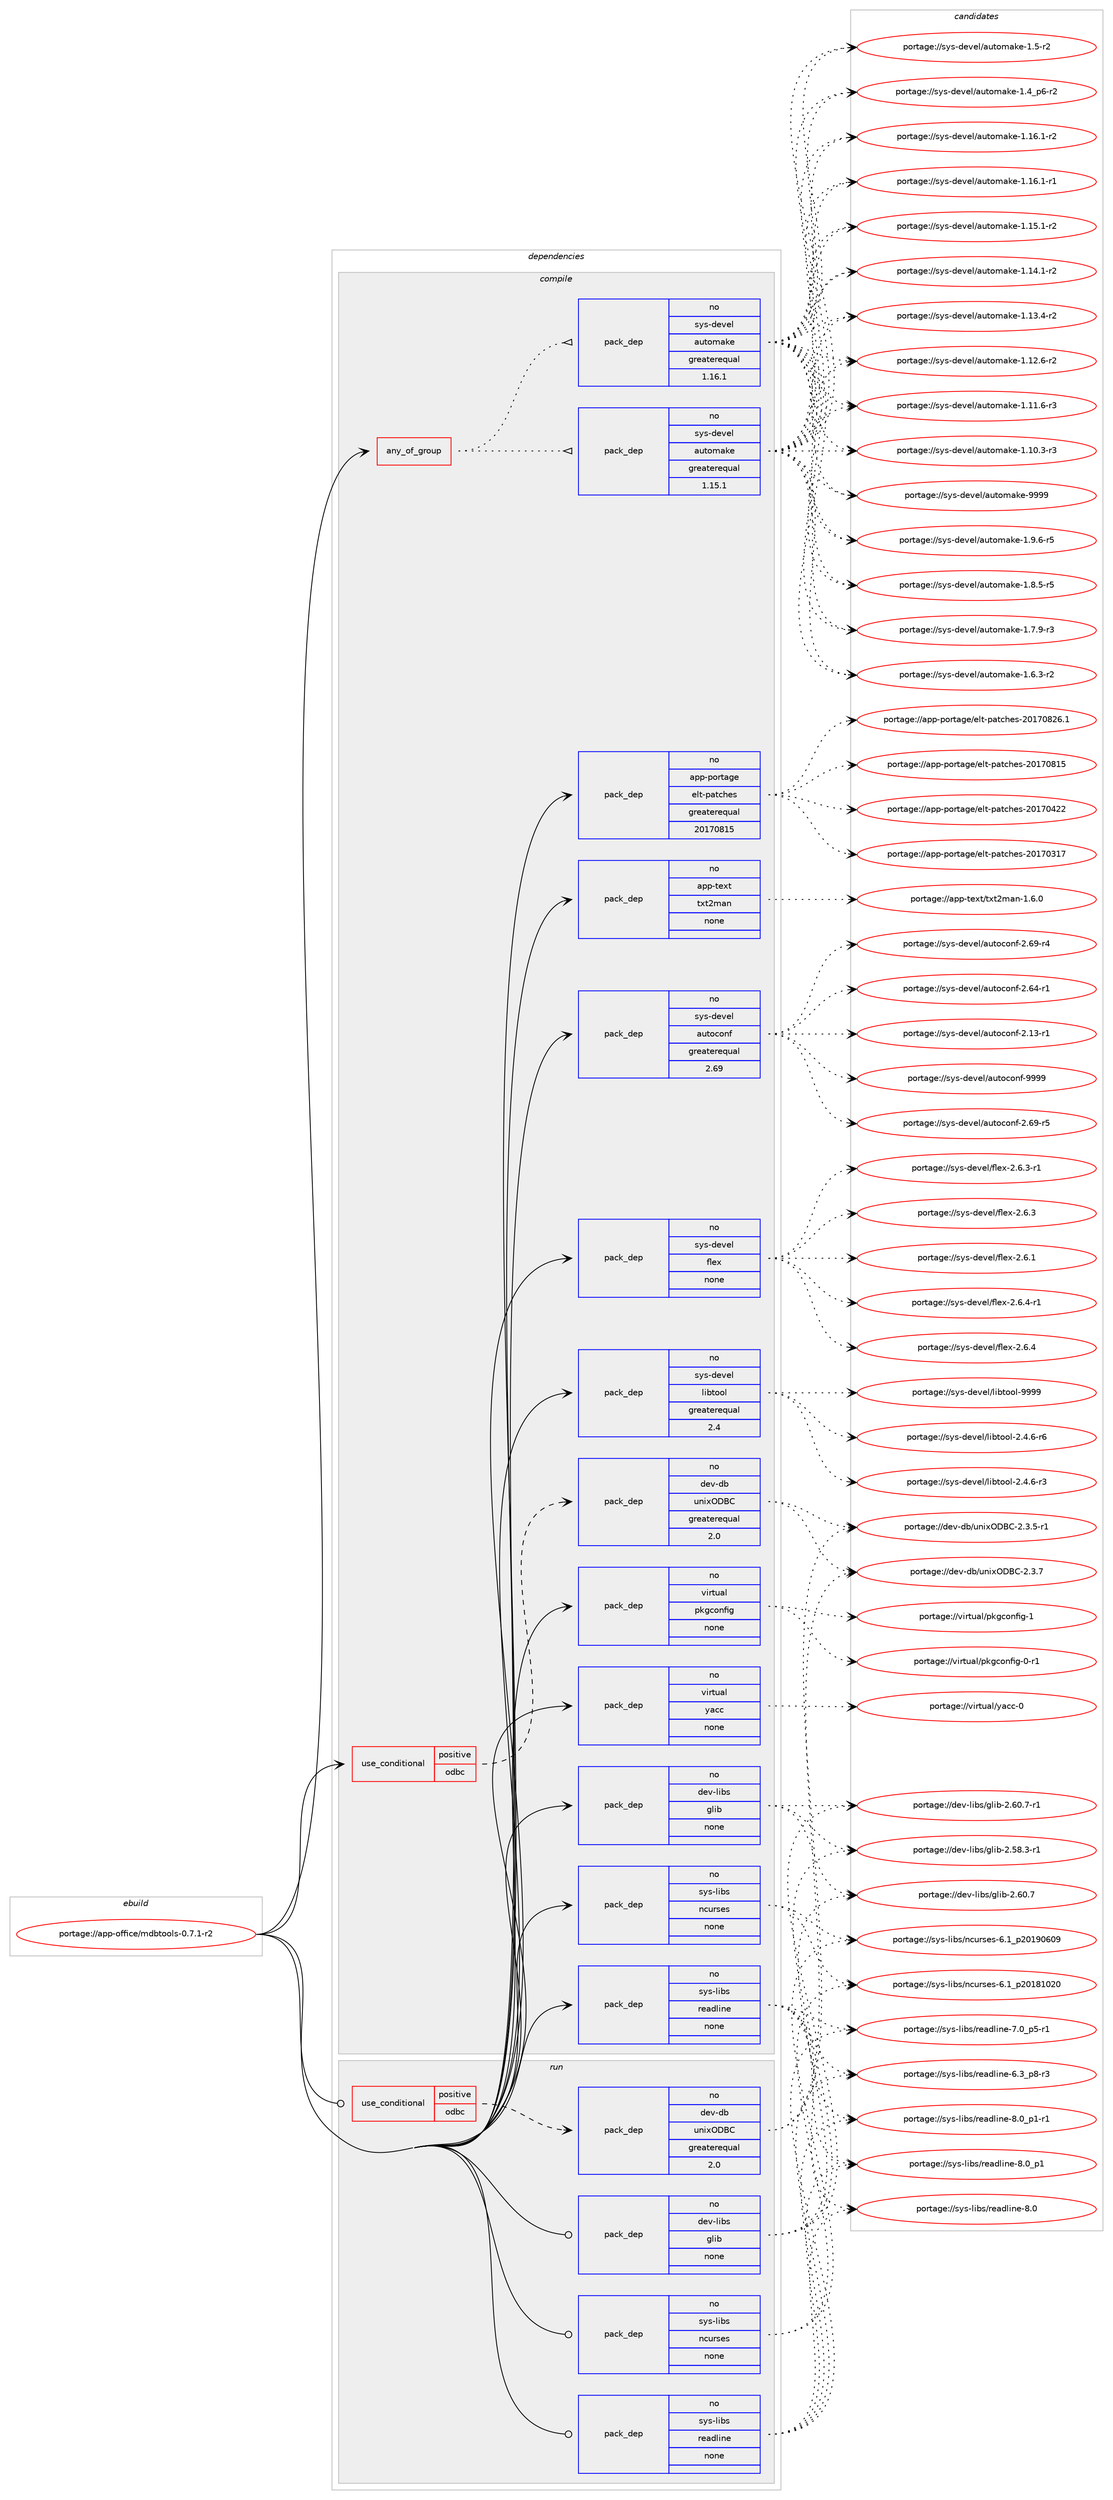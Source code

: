 digraph prolog {

# *************
# Graph options
# *************

newrank=true;
concentrate=true;
compound=true;
graph [rankdir=LR,fontname=Helvetica,fontsize=10,ranksep=1.5];#, ranksep=2.5, nodesep=0.2];
edge  [arrowhead=vee];
node  [fontname=Helvetica,fontsize=10];

# **********
# The ebuild
# **********

subgraph cluster_leftcol {
color=gray;
label=<<i>ebuild</i>>;
id [label="portage://app-office/mdbtools-0.7.1-r2", color=red, width=4, href="../app-office/mdbtools-0.7.1-r2.svg"];
}

# ****************
# The dependencies
# ****************

subgraph cluster_midcol {
color=gray;
label=<<i>dependencies</i>>;
subgraph cluster_compile {
fillcolor="#eeeeee";
style=filled;
label=<<i>compile</i>>;
subgraph any7828 {
dependency604631 [label=<<TABLE BORDER="0" CELLBORDER="1" CELLSPACING="0" CELLPADDING="4"><TR><TD CELLPADDING="10">any_of_group</TD></TR></TABLE>>, shape=none, color=red];subgraph pack454822 {
dependency604632 [label=<<TABLE BORDER="0" CELLBORDER="1" CELLSPACING="0" CELLPADDING="4" WIDTH="220"><TR><TD ROWSPAN="6" CELLPADDING="30">pack_dep</TD></TR><TR><TD WIDTH="110">no</TD></TR><TR><TD>sys-devel</TD></TR><TR><TD>automake</TD></TR><TR><TD>greaterequal</TD></TR><TR><TD>1.16.1</TD></TR></TABLE>>, shape=none, color=blue];
}
dependency604631:e -> dependency604632:w [weight=20,style="dotted",arrowhead="oinv"];
subgraph pack454823 {
dependency604633 [label=<<TABLE BORDER="0" CELLBORDER="1" CELLSPACING="0" CELLPADDING="4" WIDTH="220"><TR><TD ROWSPAN="6" CELLPADDING="30">pack_dep</TD></TR><TR><TD WIDTH="110">no</TD></TR><TR><TD>sys-devel</TD></TR><TR><TD>automake</TD></TR><TR><TD>greaterequal</TD></TR><TR><TD>1.15.1</TD></TR></TABLE>>, shape=none, color=blue];
}
dependency604631:e -> dependency604633:w [weight=20,style="dotted",arrowhead="oinv"];
}
id:e -> dependency604631:w [weight=20,style="solid",arrowhead="vee"];
subgraph cond141705 {
dependency604634 [label=<<TABLE BORDER="0" CELLBORDER="1" CELLSPACING="0" CELLPADDING="4"><TR><TD ROWSPAN="3" CELLPADDING="10">use_conditional</TD></TR><TR><TD>positive</TD></TR><TR><TD>odbc</TD></TR></TABLE>>, shape=none, color=red];
subgraph pack454824 {
dependency604635 [label=<<TABLE BORDER="0" CELLBORDER="1" CELLSPACING="0" CELLPADDING="4" WIDTH="220"><TR><TD ROWSPAN="6" CELLPADDING="30">pack_dep</TD></TR><TR><TD WIDTH="110">no</TD></TR><TR><TD>dev-db</TD></TR><TR><TD>unixODBC</TD></TR><TR><TD>greaterequal</TD></TR><TR><TD>2.0</TD></TR></TABLE>>, shape=none, color=blue];
}
dependency604634:e -> dependency604635:w [weight=20,style="dashed",arrowhead="vee"];
}
id:e -> dependency604634:w [weight=20,style="solid",arrowhead="vee"];
subgraph pack454825 {
dependency604636 [label=<<TABLE BORDER="0" CELLBORDER="1" CELLSPACING="0" CELLPADDING="4" WIDTH="220"><TR><TD ROWSPAN="6" CELLPADDING="30">pack_dep</TD></TR><TR><TD WIDTH="110">no</TD></TR><TR><TD>app-portage</TD></TR><TR><TD>elt-patches</TD></TR><TR><TD>greaterequal</TD></TR><TR><TD>20170815</TD></TR></TABLE>>, shape=none, color=blue];
}
id:e -> dependency604636:w [weight=20,style="solid",arrowhead="vee"];
subgraph pack454826 {
dependency604637 [label=<<TABLE BORDER="0" CELLBORDER="1" CELLSPACING="0" CELLPADDING="4" WIDTH="220"><TR><TD ROWSPAN="6" CELLPADDING="30">pack_dep</TD></TR><TR><TD WIDTH="110">no</TD></TR><TR><TD>app-text</TD></TR><TR><TD>txt2man</TD></TR><TR><TD>none</TD></TR><TR><TD></TD></TR></TABLE>>, shape=none, color=blue];
}
id:e -> dependency604637:w [weight=20,style="solid",arrowhead="vee"];
subgraph pack454827 {
dependency604638 [label=<<TABLE BORDER="0" CELLBORDER="1" CELLSPACING="0" CELLPADDING="4" WIDTH="220"><TR><TD ROWSPAN="6" CELLPADDING="30">pack_dep</TD></TR><TR><TD WIDTH="110">no</TD></TR><TR><TD>dev-libs</TD></TR><TR><TD>glib</TD></TR><TR><TD>none</TD></TR><TR><TD></TD></TR></TABLE>>, shape=none, color=blue];
}
id:e -> dependency604638:w [weight=20,style="solid",arrowhead="vee"];
subgraph pack454828 {
dependency604639 [label=<<TABLE BORDER="0" CELLBORDER="1" CELLSPACING="0" CELLPADDING="4" WIDTH="220"><TR><TD ROWSPAN="6" CELLPADDING="30">pack_dep</TD></TR><TR><TD WIDTH="110">no</TD></TR><TR><TD>sys-devel</TD></TR><TR><TD>autoconf</TD></TR><TR><TD>greaterequal</TD></TR><TR><TD>2.69</TD></TR></TABLE>>, shape=none, color=blue];
}
id:e -> dependency604639:w [weight=20,style="solid",arrowhead="vee"];
subgraph pack454829 {
dependency604640 [label=<<TABLE BORDER="0" CELLBORDER="1" CELLSPACING="0" CELLPADDING="4" WIDTH="220"><TR><TD ROWSPAN="6" CELLPADDING="30">pack_dep</TD></TR><TR><TD WIDTH="110">no</TD></TR><TR><TD>sys-devel</TD></TR><TR><TD>flex</TD></TR><TR><TD>none</TD></TR><TR><TD></TD></TR></TABLE>>, shape=none, color=blue];
}
id:e -> dependency604640:w [weight=20,style="solid",arrowhead="vee"];
subgraph pack454830 {
dependency604641 [label=<<TABLE BORDER="0" CELLBORDER="1" CELLSPACING="0" CELLPADDING="4" WIDTH="220"><TR><TD ROWSPAN="6" CELLPADDING="30">pack_dep</TD></TR><TR><TD WIDTH="110">no</TD></TR><TR><TD>sys-devel</TD></TR><TR><TD>libtool</TD></TR><TR><TD>greaterequal</TD></TR><TR><TD>2.4</TD></TR></TABLE>>, shape=none, color=blue];
}
id:e -> dependency604641:w [weight=20,style="solid",arrowhead="vee"];
subgraph pack454831 {
dependency604642 [label=<<TABLE BORDER="0" CELLBORDER="1" CELLSPACING="0" CELLPADDING="4" WIDTH="220"><TR><TD ROWSPAN="6" CELLPADDING="30">pack_dep</TD></TR><TR><TD WIDTH="110">no</TD></TR><TR><TD>sys-libs</TD></TR><TR><TD>ncurses</TD></TR><TR><TD>none</TD></TR><TR><TD></TD></TR></TABLE>>, shape=none, color=blue];
}
id:e -> dependency604642:w [weight=20,style="solid",arrowhead="vee"];
subgraph pack454832 {
dependency604643 [label=<<TABLE BORDER="0" CELLBORDER="1" CELLSPACING="0" CELLPADDING="4" WIDTH="220"><TR><TD ROWSPAN="6" CELLPADDING="30">pack_dep</TD></TR><TR><TD WIDTH="110">no</TD></TR><TR><TD>sys-libs</TD></TR><TR><TD>readline</TD></TR><TR><TD>none</TD></TR><TR><TD></TD></TR></TABLE>>, shape=none, color=blue];
}
id:e -> dependency604643:w [weight=20,style="solid",arrowhead="vee"];
subgraph pack454833 {
dependency604644 [label=<<TABLE BORDER="0" CELLBORDER="1" CELLSPACING="0" CELLPADDING="4" WIDTH="220"><TR><TD ROWSPAN="6" CELLPADDING="30">pack_dep</TD></TR><TR><TD WIDTH="110">no</TD></TR><TR><TD>virtual</TD></TR><TR><TD>pkgconfig</TD></TR><TR><TD>none</TD></TR><TR><TD></TD></TR></TABLE>>, shape=none, color=blue];
}
id:e -> dependency604644:w [weight=20,style="solid",arrowhead="vee"];
subgraph pack454834 {
dependency604645 [label=<<TABLE BORDER="0" CELLBORDER="1" CELLSPACING="0" CELLPADDING="4" WIDTH="220"><TR><TD ROWSPAN="6" CELLPADDING="30">pack_dep</TD></TR><TR><TD WIDTH="110">no</TD></TR><TR><TD>virtual</TD></TR><TR><TD>yacc</TD></TR><TR><TD>none</TD></TR><TR><TD></TD></TR></TABLE>>, shape=none, color=blue];
}
id:e -> dependency604645:w [weight=20,style="solid",arrowhead="vee"];
}
subgraph cluster_compileandrun {
fillcolor="#eeeeee";
style=filled;
label=<<i>compile and run</i>>;
}
subgraph cluster_run {
fillcolor="#eeeeee";
style=filled;
label=<<i>run</i>>;
subgraph cond141706 {
dependency604646 [label=<<TABLE BORDER="0" CELLBORDER="1" CELLSPACING="0" CELLPADDING="4"><TR><TD ROWSPAN="3" CELLPADDING="10">use_conditional</TD></TR><TR><TD>positive</TD></TR><TR><TD>odbc</TD></TR></TABLE>>, shape=none, color=red];
subgraph pack454835 {
dependency604647 [label=<<TABLE BORDER="0" CELLBORDER="1" CELLSPACING="0" CELLPADDING="4" WIDTH="220"><TR><TD ROWSPAN="6" CELLPADDING="30">pack_dep</TD></TR><TR><TD WIDTH="110">no</TD></TR><TR><TD>dev-db</TD></TR><TR><TD>unixODBC</TD></TR><TR><TD>greaterequal</TD></TR><TR><TD>2.0</TD></TR></TABLE>>, shape=none, color=blue];
}
dependency604646:e -> dependency604647:w [weight=20,style="dashed",arrowhead="vee"];
}
id:e -> dependency604646:w [weight=20,style="solid",arrowhead="odot"];
subgraph pack454836 {
dependency604648 [label=<<TABLE BORDER="0" CELLBORDER="1" CELLSPACING="0" CELLPADDING="4" WIDTH="220"><TR><TD ROWSPAN="6" CELLPADDING="30">pack_dep</TD></TR><TR><TD WIDTH="110">no</TD></TR><TR><TD>dev-libs</TD></TR><TR><TD>glib</TD></TR><TR><TD>none</TD></TR><TR><TD></TD></TR></TABLE>>, shape=none, color=blue];
}
id:e -> dependency604648:w [weight=20,style="solid",arrowhead="odot"];
subgraph pack454837 {
dependency604649 [label=<<TABLE BORDER="0" CELLBORDER="1" CELLSPACING="0" CELLPADDING="4" WIDTH="220"><TR><TD ROWSPAN="6" CELLPADDING="30">pack_dep</TD></TR><TR><TD WIDTH="110">no</TD></TR><TR><TD>sys-libs</TD></TR><TR><TD>ncurses</TD></TR><TR><TD>none</TD></TR><TR><TD></TD></TR></TABLE>>, shape=none, color=blue];
}
id:e -> dependency604649:w [weight=20,style="solid",arrowhead="odot"];
subgraph pack454838 {
dependency604650 [label=<<TABLE BORDER="0" CELLBORDER="1" CELLSPACING="0" CELLPADDING="4" WIDTH="220"><TR><TD ROWSPAN="6" CELLPADDING="30">pack_dep</TD></TR><TR><TD WIDTH="110">no</TD></TR><TR><TD>sys-libs</TD></TR><TR><TD>readline</TD></TR><TR><TD>none</TD></TR><TR><TD></TD></TR></TABLE>>, shape=none, color=blue];
}
id:e -> dependency604650:w [weight=20,style="solid",arrowhead="odot"];
}
}

# **************
# The candidates
# **************

subgraph cluster_choices {
rank=same;
color=gray;
label=<<i>candidates</i>>;

subgraph choice454822 {
color=black;
nodesep=1;
choice115121115451001011181011084797117116111109971071014557575757 [label="portage://sys-devel/automake-9999", color=red, width=4,href="../sys-devel/automake-9999.svg"];
choice115121115451001011181011084797117116111109971071014549465746544511453 [label="portage://sys-devel/automake-1.9.6-r5", color=red, width=4,href="../sys-devel/automake-1.9.6-r5.svg"];
choice115121115451001011181011084797117116111109971071014549465646534511453 [label="portage://sys-devel/automake-1.8.5-r5", color=red, width=4,href="../sys-devel/automake-1.8.5-r5.svg"];
choice115121115451001011181011084797117116111109971071014549465546574511451 [label="portage://sys-devel/automake-1.7.9-r3", color=red, width=4,href="../sys-devel/automake-1.7.9-r3.svg"];
choice115121115451001011181011084797117116111109971071014549465446514511450 [label="portage://sys-devel/automake-1.6.3-r2", color=red, width=4,href="../sys-devel/automake-1.6.3-r2.svg"];
choice11512111545100101118101108479711711611110997107101454946534511450 [label="portage://sys-devel/automake-1.5-r2", color=red, width=4,href="../sys-devel/automake-1.5-r2.svg"];
choice115121115451001011181011084797117116111109971071014549465295112544511450 [label="portage://sys-devel/automake-1.4_p6-r2", color=red, width=4,href="../sys-devel/automake-1.4_p6-r2.svg"];
choice11512111545100101118101108479711711611110997107101454946495446494511450 [label="portage://sys-devel/automake-1.16.1-r2", color=red, width=4,href="../sys-devel/automake-1.16.1-r2.svg"];
choice11512111545100101118101108479711711611110997107101454946495446494511449 [label="portage://sys-devel/automake-1.16.1-r1", color=red, width=4,href="../sys-devel/automake-1.16.1-r1.svg"];
choice11512111545100101118101108479711711611110997107101454946495346494511450 [label="portage://sys-devel/automake-1.15.1-r2", color=red, width=4,href="../sys-devel/automake-1.15.1-r2.svg"];
choice11512111545100101118101108479711711611110997107101454946495246494511450 [label="portage://sys-devel/automake-1.14.1-r2", color=red, width=4,href="../sys-devel/automake-1.14.1-r2.svg"];
choice11512111545100101118101108479711711611110997107101454946495146524511450 [label="portage://sys-devel/automake-1.13.4-r2", color=red, width=4,href="../sys-devel/automake-1.13.4-r2.svg"];
choice11512111545100101118101108479711711611110997107101454946495046544511450 [label="portage://sys-devel/automake-1.12.6-r2", color=red, width=4,href="../sys-devel/automake-1.12.6-r2.svg"];
choice11512111545100101118101108479711711611110997107101454946494946544511451 [label="portage://sys-devel/automake-1.11.6-r3", color=red, width=4,href="../sys-devel/automake-1.11.6-r3.svg"];
choice11512111545100101118101108479711711611110997107101454946494846514511451 [label="portage://sys-devel/automake-1.10.3-r3", color=red, width=4,href="../sys-devel/automake-1.10.3-r3.svg"];
dependency604632:e -> choice115121115451001011181011084797117116111109971071014557575757:w [style=dotted,weight="100"];
dependency604632:e -> choice115121115451001011181011084797117116111109971071014549465746544511453:w [style=dotted,weight="100"];
dependency604632:e -> choice115121115451001011181011084797117116111109971071014549465646534511453:w [style=dotted,weight="100"];
dependency604632:e -> choice115121115451001011181011084797117116111109971071014549465546574511451:w [style=dotted,weight="100"];
dependency604632:e -> choice115121115451001011181011084797117116111109971071014549465446514511450:w [style=dotted,weight="100"];
dependency604632:e -> choice11512111545100101118101108479711711611110997107101454946534511450:w [style=dotted,weight="100"];
dependency604632:e -> choice115121115451001011181011084797117116111109971071014549465295112544511450:w [style=dotted,weight="100"];
dependency604632:e -> choice11512111545100101118101108479711711611110997107101454946495446494511450:w [style=dotted,weight="100"];
dependency604632:e -> choice11512111545100101118101108479711711611110997107101454946495446494511449:w [style=dotted,weight="100"];
dependency604632:e -> choice11512111545100101118101108479711711611110997107101454946495346494511450:w [style=dotted,weight="100"];
dependency604632:e -> choice11512111545100101118101108479711711611110997107101454946495246494511450:w [style=dotted,weight="100"];
dependency604632:e -> choice11512111545100101118101108479711711611110997107101454946495146524511450:w [style=dotted,weight="100"];
dependency604632:e -> choice11512111545100101118101108479711711611110997107101454946495046544511450:w [style=dotted,weight="100"];
dependency604632:e -> choice11512111545100101118101108479711711611110997107101454946494946544511451:w [style=dotted,weight="100"];
dependency604632:e -> choice11512111545100101118101108479711711611110997107101454946494846514511451:w [style=dotted,weight="100"];
}
subgraph choice454823 {
color=black;
nodesep=1;
choice115121115451001011181011084797117116111109971071014557575757 [label="portage://sys-devel/automake-9999", color=red, width=4,href="../sys-devel/automake-9999.svg"];
choice115121115451001011181011084797117116111109971071014549465746544511453 [label="portage://sys-devel/automake-1.9.6-r5", color=red, width=4,href="../sys-devel/automake-1.9.6-r5.svg"];
choice115121115451001011181011084797117116111109971071014549465646534511453 [label="portage://sys-devel/automake-1.8.5-r5", color=red, width=4,href="../sys-devel/automake-1.8.5-r5.svg"];
choice115121115451001011181011084797117116111109971071014549465546574511451 [label="portage://sys-devel/automake-1.7.9-r3", color=red, width=4,href="../sys-devel/automake-1.7.9-r3.svg"];
choice115121115451001011181011084797117116111109971071014549465446514511450 [label="portage://sys-devel/automake-1.6.3-r2", color=red, width=4,href="../sys-devel/automake-1.6.3-r2.svg"];
choice11512111545100101118101108479711711611110997107101454946534511450 [label="portage://sys-devel/automake-1.5-r2", color=red, width=4,href="../sys-devel/automake-1.5-r2.svg"];
choice115121115451001011181011084797117116111109971071014549465295112544511450 [label="portage://sys-devel/automake-1.4_p6-r2", color=red, width=4,href="../sys-devel/automake-1.4_p6-r2.svg"];
choice11512111545100101118101108479711711611110997107101454946495446494511450 [label="portage://sys-devel/automake-1.16.1-r2", color=red, width=4,href="../sys-devel/automake-1.16.1-r2.svg"];
choice11512111545100101118101108479711711611110997107101454946495446494511449 [label="portage://sys-devel/automake-1.16.1-r1", color=red, width=4,href="../sys-devel/automake-1.16.1-r1.svg"];
choice11512111545100101118101108479711711611110997107101454946495346494511450 [label="portage://sys-devel/automake-1.15.1-r2", color=red, width=4,href="../sys-devel/automake-1.15.1-r2.svg"];
choice11512111545100101118101108479711711611110997107101454946495246494511450 [label="portage://sys-devel/automake-1.14.1-r2", color=red, width=4,href="../sys-devel/automake-1.14.1-r2.svg"];
choice11512111545100101118101108479711711611110997107101454946495146524511450 [label="portage://sys-devel/automake-1.13.4-r2", color=red, width=4,href="../sys-devel/automake-1.13.4-r2.svg"];
choice11512111545100101118101108479711711611110997107101454946495046544511450 [label="portage://sys-devel/automake-1.12.6-r2", color=red, width=4,href="../sys-devel/automake-1.12.6-r2.svg"];
choice11512111545100101118101108479711711611110997107101454946494946544511451 [label="portage://sys-devel/automake-1.11.6-r3", color=red, width=4,href="../sys-devel/automake-1.11.6-r3.svg"];
choice11512111545100101118101108479711711611110997107101454946494846514511451 [label="portage://sys-devel/automake-1.10.3-r3", color=red, width=4,href="../sys-devel/automake-1.10.3-r3.svg"];
dependency604633:e -> choice115121115451001011181011084797117116111109971071014557575757:w [style=dotted,weight="100"];
dependency604633:e -> choice115121115451001011181011084797117116111109971071014549465746544511453:w [style=dotted,weight="100"];
dependency604633:e -> choice115121115451001011181011084797117116111109971071014549465646534511453:w [style=dotted,weight="100"];
dependency604633:e -> choice115121115451001011181011084797117116111109971071014549465546574511451:w [style=dotted,weight="100"];
dependency604633:e -> choice115121115451001011181011084797117116111109971071014549465446514511450:w [style=dotted,weight="100"];
dependency604633:e -> choice11512111545100101118101108479711711611110997107101454946534511450:w [style=dotted,weight="100"];
dependency604633:e -> choice115121115451001011181011084797117116111109971071014549465295112544511450:w [style=dotted,weight="100"];
dependency604633:e -> choice11512111545100101118101108479711711611110997107101454946495446494511450:w [style=dotted,weight="100"];
dependency604633:e -> choice11512111545100101118101108479711711611110997107101454946495446494511449:w [style=dotted,weight="100"];
dependency604633:e -> choice11512111545100101118101108479711711611110997107101454946495346494511450:w [style=dotted,weight="100"];
dependency604633:e -> choice11512111545100101118101108479711711611110997107101454946495246494511450:w [style=dotted,weight="100"];
dependency604633:e -> choice11512111545100101118101108479711711611110997107101454946495146524511450:w [style=dotted,weight="100"];
dependency604633:e -> choice11512111545100101118101108479711711611110997107101454946495046544511450:w [style=dotted,weight="100"];
dependency604633:e -> choice11512111545100101118101108479711711611110997107101454946494946544511451:w [style=dotted,weight="100"];
dependency604633:e -> choice11512111545100101118101108479711711611110997107101454946494846514511451:w [style=dotted,weight="100"];
}
subgraph choice454824 {
color=black;
nodesep=1;
choice10010111845100984711711010512079686667455046514655 [label="portage://dev-db/unixODBC-2.3.7", color=red, width=4,href="../dev-db/unixODBC-2.3.7.svg"];
choice100101118451009847117110105120796866674550465146534511449 [label="portage://dev-db/unixODBC-2.3.5-r1", color=red, width=4,href="../dev-db/unixODBC-2.3.5-r1.svg"];
dependency604635:e -> choice10010111845100984711711010512079686667455046514655:w [style=dotted,weight="100"];
dependency604635:e -> choice100101118451009847117110105120796866674550465146534511449:w [style=dotted,weight="100"];
}
subgraph choice454825 {
color=black;
nodesep=1;
choice971121124511211111411697103101471011081164511297116991041011154550484955485650544649 [label="portage://app-portage/elt-patches-20170826.1", color=red, width=4,href="../app-portage/elt-patches-20170826.1.svg"];
choice97112112451121111141169710310147101108116451129711699104101115455048495548564953 [label="portage://app-portage/elt-patches-20170815", color=red, width=4,href="../app-portage/elt-patches-20170815.svg"];
choice97112112451121111141169710310147101108116451129711699104101115455048495548525050 [label="portage://app-portage/elt-patches-20170422", color=red, width=4,href="../app-portage/elt-patches-20170422.svg"];
choice97112112451121111141169710310147101108116451129711699104101115455048495548514955 [label="portage://app-portage/elt-patches-20170317", color=red, width=4,href="../app-portage/elt-patches-20170317.svg"];
dependency604636:e -> choice971121124511211111411697103101471011081164511297116991041011154550484955485650544649:w [style=dotted,weight="100"];
dependency604636:e -> choice97112112451121111141169710310147101108116451129711699104101115455048495548564953:w [style=dotted,weight="100"];
dependency604636:e -> choice97112112451121111141169710310147101108116451129711699104101115455048495548525050:w [style=dotted,weight="100"];
dependency604636:e -> choice97112112451121111141169710310147101108116451129711699104101115455048495548514955:w [style=dotted,weight="100"];
}
subgraph choice454826 {
color=black;
nodesep=1;
choice9711211245116101120116471161201165010997110454946544648 [label="portage://app-text/txt2man-1.6.0", color=red, width=4,href="../app-text/txt2man-1.6.0.svg"];
dependency604637:e -> choice9711211245116101120116471161201165010997110454946544648:w [style=dotted,weight="100"];
}
subgraph choice454827 {
color=black;
nodesep=1;
choice10010111845108105981154710310810598455046544846554511449 [label="portage://dev-libs/glib-2.60.7-r1", color=red, width=4,href="../dev-libs/glib-2.60.7-r1.svg"];
choice1001011184510810598115471031081059845504654484655 [label="portage://dev-libs/glib-2.60.7", color=red, width=4,href="../dev-libs/glib-2.60.7.svg"];
choice10010111845108105981154710310810598455046535646514511449 [label="portage://dev-libs/glib-2.58.3-r1", color=red, width=4,href="../dev-libs/glib-2.58.3-r1.svg"];
dependency604638:e -> choice10010111845108105981154710310810598455046544846554511449:w [style=dotted,weight="100"];
dependency604638:e -> choice1001011184510810598115471031081059845504654484655:w [style=dotted,weight="100"];
dependency604638:e -> choice10010111845108105981154710310810598455046535646514511449:w [style=dotted,weight="100"];
}
subgraph choice454828 {
color=black;
nodesep=1;
choice115121115451001011181011084797117116111991111101024557575757 [label="portage://sys-devel/autoconf-9999", color=red, width=4,href="../sys-devel/autoconf-9999.svg"];
choice1151211154510010111810110847971171161119911111010245504654574511453 [label="portage://sys-devel/autoconf-2.69-r5", color=red, width=4,href="../sys-devel/autoconf-2.69-r5.svg"];
choice1151211154510010111810110847971171161119911111010245504654574511452 [label="portage://sys-devel/autoconf-2.69-r4", color=red, width=4,href="../sys-devel/autoconf-2.69-r4.svg"];
choice1151211154510010111810110847971171161119911111010245504654524511449 [label="portage://sys-devel/autoconf-2.64-r1", color=red, width=4,href="../sys-devel/autoconf-2.64-r1.svg"];
choice1151211154510010111810110847971171161119911111010245504649514511449 [label="portage://sys-devel/autoconf-2.13-r1", color=red, width=4,href="../sys-devel/autoconf-2.13-r1.svg"];
dependency604639:e -> choice115121115451001011181011084797117116111991111101024557575757:w [style=dotted,weight="100"];
dependency604639:e -> choice1151211154510010111810110847971171161119911111010245504654574511453:w [style=dotted,weight="100"];
dependency604639:e -> choice1151211154510010111810110847971171161119911111010245504654574511452:w [style=dotted,weight="100"];
dependency604639:e -> choice1151211154510010111810110847971171161119911111010245504654524511449:w [style=dotted,weight="100"];
dependency604639:e -> choice1151211154510010111810110847971171161119911111010245504649514511449:w [style=dotted,weight="100"];
}
subgraph choice454829 {
color=black;
nodesep=1;
choice11512111545100101118101108471021081011204550465446524511449 [label="portage://sys-devel/flex-2.6.4-r1", color=red, width=4,href="../sys-devel/flex-2.6.4-r1.svg"];
choice1151211154510010111810110847102108101120455046544652 [label="portage://sys-devel/flex-2.6.4", color=red, width=4,href="../sys-devel/flex-2.6.4.svg"];
choice11512111545100101118101108471021081011204550465446514511449 [label="portage://sys-devel/flex-2.6.3-r1", color=red, width=4,href="../sys-devel/flex-2.6.3-r1.svg"];
choice1151211154510010111810110847102108101120455046544651 [label="portage://sys-devel/flex-2.6.3", color=red, width=4,href="../sys-devel/flex-2.6.3.svg"];
choice1151211154510010111810110847102108101120455046544649 [label="portage://sys-devel/flex-2.6.1", color=red, width=4,href="../sys-devel/flex-2.6.1.svg"];
dependency604640:e -> choice11512111545100101118101108471021081011204550465446524511449:w [style=dotted,weight="100"];
dependency604640:e -> choice1151211154510010111810110847102108101120455046544652:w [style=dotted,weight="100"];
dependency604640:e -> choice11512111545100101118101108471021081011204550465446514511449:w [style=dotted,weight="100"];
dependency604640:e -> choice1151211154510010111810110847102108101120455046544651:w [style=dotted,weight="100"];
dependency604640:e -> choice1151211154510010111810110847102108101120455046544649:w [style=dotted,weight="100"];
}
subgraph choice454830 {
color=black;
nodesep=1;
choice1151211154510010111810110847108105981161111111084557575757 [label="portage://sys-devel/libtool-9999", color=red, width=4,href="../sys-devel/libtool-9999.svg"];
choice1151211154510010111810110847108105981161111111084550465246544511454 [label="portage://sys-devel/libtool-2.4.6-r6", color=red, width=4,href="../sys-devel/libtool-2.4.6-r6.svg"];
choice1151211154510010111810110847108105981161111111084550465246544511451 [label="portage://sys-devel/libtool-2.4.6-r3", color=red, width=4,href="../sys-devel/libtool-2.4.6-r3.svg"];
dependency604641:e -> choice1151211154510010111810110847108105981161111111084557575757:w [style=dotted,weight="100"];
dependency604641:e -> choice1151211154510010111810110847108105981161111111084550465246544511454:w [style=dotted,weight="100"];
dependency604641:e -> choice1151211154510010111810110847108105981161111111084550465246544511451:w [style=dotted,weight="100"];
}
subgraph choice454831 {
color=black;
nodesep=1;
choice1151211154510810598115471109911711411510111545544649951125048495748544857 [label="portage://sys-libs/ncurses-6.1_p20190609", color=red, width=4,href="../sys-libs/ncurses-6.1_p20190609.svg"];
choice1151211154510810598115471109911711411510111545544649951125048495649485048 [label="portage://sys-libs/ncurses-6.1_p20181020", color=red, width=4,href="../sys-libs/ncurses-6.1_p20181020.svg"];
dependency604642:e -> choice1151211154510810598115471109911711411510111545544649951125048495748544857:w [style=dotted,weight="100"];
dependency604642:e -> choice1151211154510810598115471109911711411510111545544649951125048495649485048:w [style=dotted,weight="100"];
}
subgraph choice454832 {
color=black;
nodesep=1;
choice115121115451081059811547114101971001081051101014556464895112494511449 [label="portage://sys-libs/readline-8.0_p1-r1", color=red, width=4,href="../sys-libs/readline-8.0_p1-r1.svg"];
choice11512111545108105981154711410197100108105110101455646489511249 [label="portage://sys-libs/readline-8.0_p1", color=red, width=4,href="../sys-libs/readline-8.0_p1.svg"];
choice1151211154510810598115471141019710010810511010145564648 [label="portage://sys-libs/readline-8.0", color=red, width=4,href="../sys-libs/readline-8.0.svg"];
choice115121115451081059811547114101971001081051101014555464895112534511449 [label="portage://sys-libs/readline-7.0_p5-r1", color=red, width=4,href="../sys-libs/readline-7.0_p5-r1.svg"];
choice115121115451081059811547114101971001081051101014554465195112564511451 [label="portage://sys-libs/readline-6.3_p8-r3", color=red, width=4,href="../sys-libs/readline-6.3_p8-r3.svg"];
dependency604643:e -> choice115121115451081059811547114101971001081051101014556464895112494511449:w [style=dotted,weight="100"];
dependency604643:e -> choice11512111545108105981154711410197100108105110101455646489511249:w [style=dotted,weight="100"];
dependency604643:e -> choice1151211154510810598115471141019710010810511010145564648:w [style=dotted,weight="100"];
dependency604643:e -> choice115121115451081059811547114101971001081051101014555464895112534511449:w [style=dotted,weight="100"];
dependency604643:e -> choice115121115451081059811547114101971001081051101014554465195112564511451:w [style=dotted,weight="100"];
}
subgraph choice454833 {
color=black;
nodesep=1;
choice1181051141161179710847112107103991111101021051034549 [label="portage://virtual/pkgconfig-1", color=red, width=4,href="../virtual/pkgconfig-1.svg"];
choice11810511411611797108471121071039911111010210510345484511449 [label="portage://virtual/pkgconfig-0-r1", color=red, width=4,href="../virtual/pkgconfig-0-r1.svg"];
dependency604644:e -> choice1181051141161179710847112107103991111101021051034549:w [style=dotted,weight="100"];
dependency604644:e -> choice11810511411611797108471121071039911111010210510345484511449:w [style=dotted,weight="100"];
}
subgraph choice454834 {
color=black;
nodesep=1;
choice11810511411611797108471219799994548 [label="portage://virtual/yacc-0", color=red, width=4,href="../virtual/yacc-0.svg"];
dependency604645:e -> choice11810511411611797108471219799994548:w [style=dotted,weight="100"];
}
subgraph choice454835 {
color=black;
nodesep=1;
choice10010111845100984711711010512079686667455046514655 [label="portage://dev-db/unixODBC-2.3.7", color=red, width=4,href="../dev-db/unixODBC-2.3.7.svg"];
choice100101118451009847117110105120796866674550465146534511449 [label="portage://dev-db/unixODBC-2.3.5-r1", color=red, width=4,href="../dev-db/unixODBC-2.3.5-r1.svg"];
dependency604647:e -> choice10010111845100984711711010512079686667455046514655:w [style=dotted,weight="100"];
dependency604647:e -> choice100101118451009847117110105120796866674550465146534511449:w [style=dotted,weight="100"];
}
subgraph choice454836 {
color=black;
nodesep=1;
choice10010111845108105981154710310810598455046544846554511449 [label="portage://dev-libs/glib-2.60.7-r1", color=red, width=4,href="../dev-libs/glib-2.60.7-r1.svg"];
choice1001011184510810598115471031081059845504654484655 [label="portage://dev-libs/glib-2.60.7", color=red, width=4,href="../dev-libs/glib-2.60.7.svg"];
choice10010111845108105981154710310810598455046535646514511449 [label="portage://dev-libs/glib-2.58.3-r1", color=red, width=4,href="../dev-libs/glib-2.58.3-r1.svg"];
dependency604648:e -> choice10010111845108105981154710310810598455046544846554511449:w [style=dotted,weight="100"];
dependency604648:e -> choice1001011184510810598115471031081059845504654484655:w [style=dotted,weight="100"];
dependency604648:e -> choice10010111845108105981154710310810598455046535646514511449:w [style=dotted,weight="100"];
}
subgraph choice454837 {
color=black;
nodesep=1;
choice1151211154510810598115471109911711411510111545544649951125048495748544857 [label="portage://sys-libs/ncurses-6.1_p20190609", color=red, width=4,href="../sys-libs/ncurses-6.1_p20190609.svg"];
choice1151211154510810598115471109911711411510111545544649951125048495649485048 [label="portage://sys-libs/ncurses-6.1_p20181020", color=red, width=4,href="../sys-libs/ncurses-6.1_p20181020.svg"];
dependency604649:e -> choice1151211154510810598115471109911711411510111545544649951125048495748544857:w [style=dotted,weight="100"];
dependency604649:e -> choice1151211154510810598115471109911711411510111545544649951125048495649485048:w [style=dotted,weight="100"];
}
subgraph choice454838 {
color=black;
nodesep=1;
choice115121115451081059811547114101971001081051101014556464895112494511449 [label="portage://sys-libs/readline-8.0_p1-r1", color=red, width=4,href="../sys-libs/readline-8.0_p1-r1.svg"];
choice11512111545108105981154711410197100108105110101455646489511249 [label="portage://sys-libs/readline-8.0_p1", color=red, width=4,href="../sys-libs/readline-8.0_p1.svg"];
choice1151211154510810598115471141019710010810511010145564648 [label="portage://sys-libs/readline-8.0", color=red, width=4,href="../sys-libs/readline-8.0.svg"];
choice115121115451081059811547114101971001081051101014555464895112534511449 [label="portage://sys-libs/readline-7.0_p5-r1", color=red, width=4,href="../sys-libs/readline-7.0_p5-r1.svg"];
choice115121115451081059811547114101971001081051101014554465195112564511451 [label="portage://sys-libs/readline-6.3_p8-r3", color=red, width=4,href="../sys-libs/readline-6.3_p8-r3.svg"];
dependency604650:e -> choice115121115451081059811547114101971001081051101014556464895112494511449:w [style=dotted,weight="100"];
dependency604650:e -> choice11512111545108105981154711410197100108105110101455646489511249:w [style=dotted,weight="100"];
dependency604650:e -> choice1151211154510810598115471141019710010810511010145564648:w [style=dotted,weight="100"];
dependency604650:e -> choice115121115451081059811547114101971001081051101014555464895112534511449:w [style=dotted,weight="100"];
dependency604650:e -> choice115121115451081059811547114101971001081051101014554465195112564511451:w [style=dotted,weight="100"];
}
}

}
